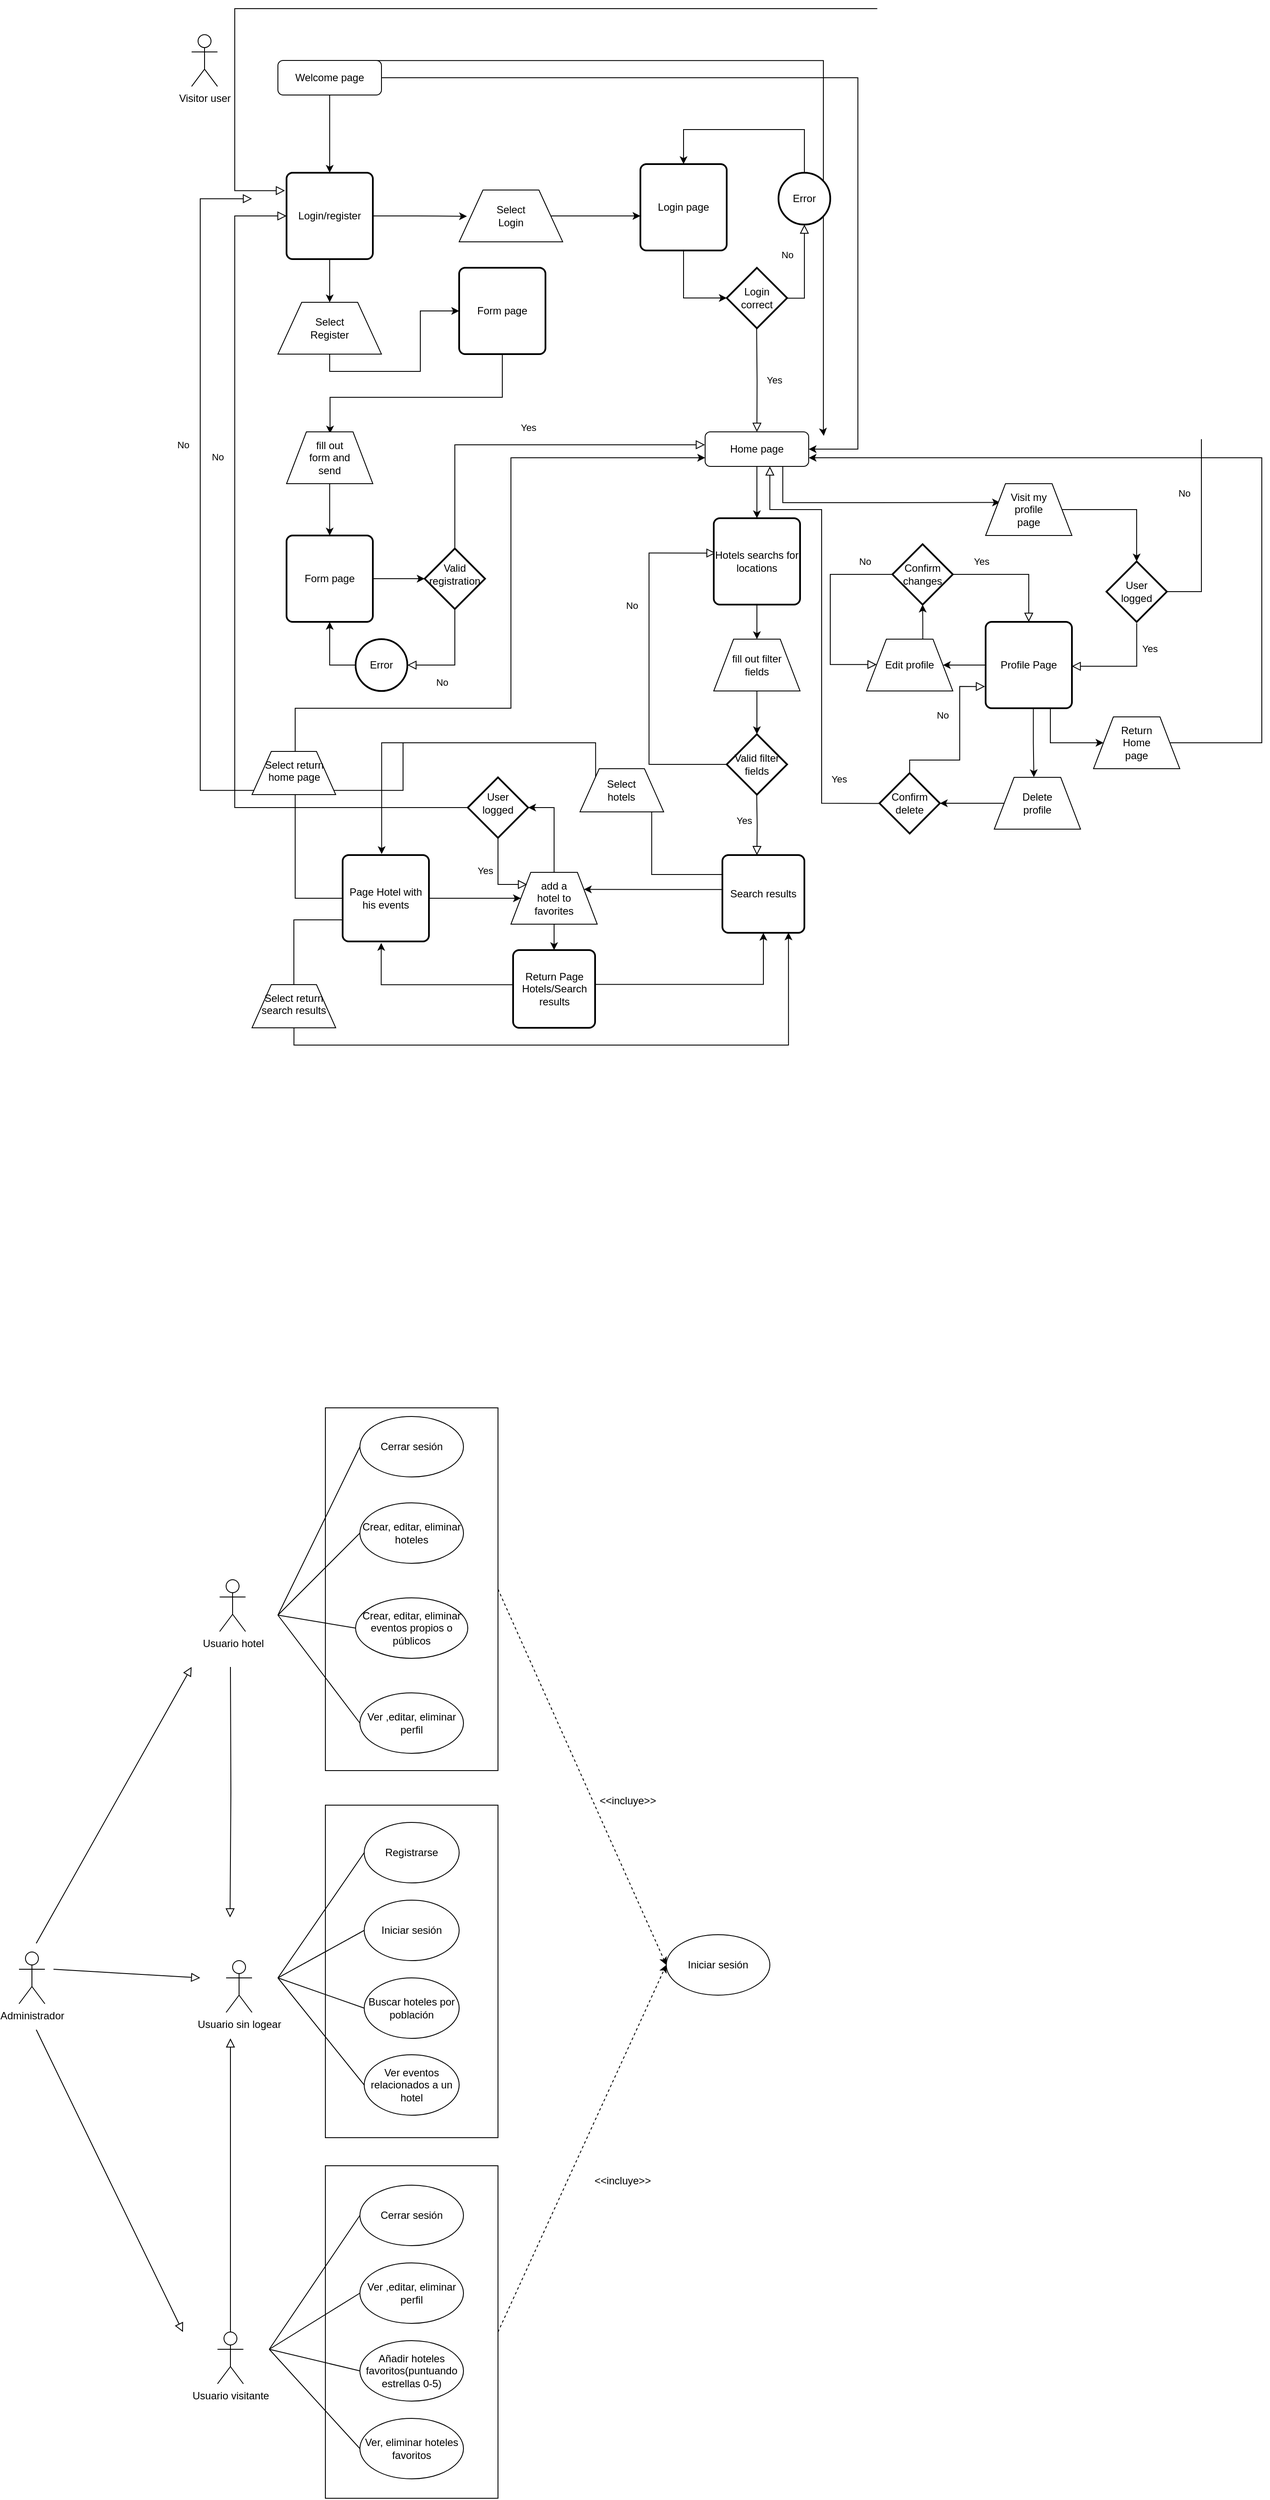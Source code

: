 <mxfile version="22.1.3" type="github">
  <diagram id="C5RBs43oDa-KdzZeNtuy" name="Page-1">
    <mxGraphModel dx="3730" dy="2549" grid="1" gridSize="10" guides="1" tooltips="1" connect="1" arrows="1" fold="1" page="1" pageScale="1" pageWidth="827" pageHeight="1169" math="0" shadow="0">
      <root>
        <mxCell id="WIyWlLk6GJQsqaUBKTNV-0" />
        <mxCell id="WIyWlLk6GJQsqaUBKTNV-1" parent="WIyWlLk6GJQsqaUBKTNV-0" />
        <mxCell id="MEERnyc9Em8RRPAG4er5-38" value="" style="rounded=0;whiteSpace=wrap;html=1;rotation=90;" vertex="1" parent="WIyWlLk6GJQsqaUBKTNV-1">
          <mxGeometry x="172.5" y="1940" width="385" height="200" as="geometry" />
        </mxCell>
        <mxCell id="MEERnyc9Em8RRPAG4er5-37" value="" style="rounded=0;whiteSpace=wrap;html=1;rotation=90;" vertex="1" parent="WIyWlLk6GJQsqaUBKTNV-1">
          <mxGeometry x="155" y="1080" width="420" height="200" as="geometry" />
        </mxCell>
        <mxCell id="MEERnyc9Em8RRPAG4er5-12" value="" style="rounded=0;whiteSpace=wrap;html=1;rotation=90;" vertex="1" parent="WIyWlLk6GJQsqaUBKTNV-1">
          <mxGeometry x="172.5" y="1522.5" width="385" height="200" as="geometry" />
        </mxCell>
        <mxCell id="rB8AbhrMiuU7Tu_F4UXK-70" style="edgeStyle=orthogonalEdgeStyle;rounded=0;orthogonalLoop=1;jettySize=auto;html=1;exitX=0;exitY=0.75;exitDx=0;exitDy=0;entryX=0.821;entryY=1.011;entryDx=0;entryDy=0;entryPerimeter=0;" parent="WIyWlLk6GJQsqaUBKTNV-1" edge="1">
          <mxGeometry relative="1" as="geometry">
            <Array as="points">
              <mxPoint x="180" y="1075" />
              <mxPoint x="180" y="1280" />
              <mxPoint x="753" y="1280" />
            </Array>
            <mxPoint x="752.995" y="1090.99" as="targetPoint" />
          </mxGeometry>
        </mxCell>
        <mxCell id="rB8AbhrMiuU7Tu_F4UXK-83" style="edgeStyle=orthogonalEdgeStyle;rounded=0;orthogonalLoop=1;jettySize=auto;html=1;entryX=1;entryY=0.5;entryDx=0;entryDy=0;exitX=1;exitY=0.5;exitDx=0;exitDy=0;" parent="WIyWlLk6GJQsqaUBKTNV-1" edge="1">
          <mxGeometry relative="1" as="geometry">
            <mxPoint x="290" y="-589.91" as="sourcePoint" />
            <mxPoint x="842.52" y="-155.35" as="targetPoint" />
            <Array as="points">
              <mxPoint x="842" y="-589.91" />
              <mxPoint x="842" y="-159.91" />
            </Array>
          </mxGeometry>
        </mxCell>
        <mxCell id="rB8AbhrMiuU7Tu_F4UXK-84" value="No" style="rounded=0;html=1;jettySize=auto;orthogonalLoop=1;fontSize=11;endArrow=block;endFill=0;endSize=8;strokeWidth=1;shadow=0;labelBackgroundColor=none;edgeStyle=orthogonalEdgeStyle;entryX=0;entryY=0.5;entryDx=0;entryDy=0;exitX=0;exitY=0.5;exitDx=0;exitDy=0;exitPerimeter=0;" parent="WIyWlLk6GJQsqaUBKTNV-1" edge="1">
          <mxGeometry x="0.333" y="20" relative="1" as="geometry">
            <mxPoint as="offset" />
            <mxPoint x="355" y="200.09" as="sourcePoint" />
            <mxPoint x="180" y="-429.91" as="targetPoint" />
            <Array as="points">
              <mxPoint x="120" y="255.09" />
              <mxPoint x="120" y="-429.91" />
            </Array>
          </mxGeometry>
        </mxCell>
        <mxCell id="rB8AbhrMiuU7Tu_F4UXK-85" value="Administrador" style="shape=umlActor;verticalLabelPosition=bottom;verticalAlign=top;html=1;outlineConnect=0;" parent="WIyWlLk6GJQsqaUBKTNV-1" vertex="1">
          <mxGeometry x="-90" y="1600" width="30" height="60" as="geometry" />
        </mxCell>
        <mxCell id="e00cepiXGK6U_ZF5rlHM-0" style="edgeStyle=orthogonalEdgeStyle;rounded=0;orthogonalLoop=1;jettySize=auto;html=1;exitX=0.5;exitY=1;exitDx=0;exitDy=0;" parent="WIyWlLk6GJQsqaUBKTNV-1" source="e00cepiXGK6U_ZF5rlHM-1" target="e00cepiXGK6U_ZF5rlHM-8" edge="1">
          <mxGeometry relative="1" as="geometry" />
        </mxCell>
        <mxCell id="e00cepiXGK6U_ZF5rlHM-1" value="Welcome page" style="rounded=1;whiteSpace=wrap;html=1;fontSize=12;glass=0;strokeWidth=1;shadow=0;" parent="WIyWlLk6GJQsqaUBKTNV-1" vertex="1">
          <mxGeometry x="210" y="-589.97" width="120" height="40" as="geometry" />
        </mxCell>
        <mxCell id="e00cepiXGK6U_ZF5rlHM-2" value="Yes" style="rounded=0;html=1;jettySize=auto;orthogonalLoop=1;fontSize=11;endArrow=block;endFill=0;endSize=8;strokeWidth=1;shadow=0;labelBackgroundColor=none;edgeStyle=orthogonalEdgeStyle;" parent="WIyWlLk6GJQsqaUBKTNV-1" edge="1">
          <mxGeometry x="-0.152" y="-15" relative="1" as="geometry">
            <mxPoint as="offset" />
            <mxPoint x="764.75" y="260.03" as="sourcePoint" />
            <mxPoint x="765" y="330.03" as="targetPoint" />
          </mxGeometry>
        </mxCell>
        <mxCell id="e00cepiXGK6U_ZF5rlHM-3" value="No" style="rounded=0;html=1;jettySize=auto;orthogonalLoop=1;fontSize=11;endArrow=block;endFill=0;endSize=8;strokeWidth=1;shadow=0;labelBackgroundColor=none;edgeStyle=orthogonalEdgeStyle;entryX=0.021;entryY=0.403;entryDx=0;entryDy=0;entryPerimeter=0;exitX=0;exitY=0.5;exitDx=0;exitDy=0;exitPerimeter=0;" parent="WIyWlLk6GJQsqaUBKTNV-1" source="e00cepiXGK6U_ZF5rlHM-41" target="e00cepiXGK6U_ZF5rlHM-38" edge="1">
          <mxGeometry x="0.333" y="20" relative="1" as="geometry">
            <mxPoint as="offset" />
            <mxPoint x="730" y="220.03" as="sourcePoint" />
            <mxPoint x="730" y="330.03" as="targetPoint" />
            <Array as="points">
              <mxPoint x="640" y="225.03" />
              <mxPoint x="640" y="-19.97" />
            </Array>
          </mxGeometry>
        </mxCell>
        <mxCell id="e00cepiXGK6U_ZF5rlHM-4" style="edgeStyle=orthogonalEdgeStyle;rounded=0;orthogonalLoop=1;jettySize=auto;html=1;exitX=0.5;exitY=1;exitDx=0;exitDy=0;entryX=0.5;entryY=0;entryDx=0;entryDy=0;" parent="WIyWlLk6GJQsqaUBKTNV-1" source="e00cepiXGK6U_ZF5rlHM-6" target="e00cepiXGK6U_ZF5rlHM-38" edge="1">
          <mxGeometry relative="1" as="geometry" />
        </mxCell>
        <mxCell id="e00cepiXGK6U_ZF5rlHM-5" style="edgeStyle=orthogonalEdgeStyle;rounded=0;orthogonalLoop=1;jettySize=auto;html=1;exitX=0.75;exitY=1;exitDx=0;exitDy=0;entryX=0.834;entryY=0.362;entryDx=0;entryDy=0;entryPerimeter=0;" parent="WIyWlLk6GJQsqaUBKTNV-1" source="e00cepiXGK6U_ZF5rlHM-6" target="e00cepiXGK6U_ZF5rlHM-73" edge="1">
          <mxGeometry relative="1" as="geometry">
            <Array as="points">
              <mxPoint x="795" y="-77.97" />
              <mxPoint x="891" y="-77.97" />
            </Array>
          </mxGeometry>
        </mxCell>
        <mxCell id="e00cepiXGK6U_ZF5rlHM-6" value="Home page" style="rounded=1;whiteSpace=wrap;html=1;fontSize=12;glass=0;strokeWidth=1;shadow=0;" parent="WIyWlLk6GJQsqaUBKTNV-1" vertex="1">
          <mxGeometry x="705" y="-159.97" width="120" height="40" as="geometry" />
        </mxCell>
        <mxCell id="e00cepiXGK6U_ZF5rlHM-7" style="edgeStyle=orthogonalEdgeStyle;rounded=0;orthogonalLoop=1;jettySize=auto;html=1;exitX=0.5;exitY=1;exitDx=0;exitDy=0;entryX=0.5;entryY=1;entryDx=0;entryDy=0;" parent="WIyWlLk6GJQsqaUBKTNV-1" source="e00cepiXGK6U_ZF5rlHM-8" target="e00cepiXGK6U_ZF5rlHM-21" edge="1">
          <mxGeometry relative="1" as="geometry" />
        </mxCell>
        <mxCell id="e00cepiXGK6U_ZF5rlHM-8" value="Login/register" style="rounded=1;whiteSpace=wrap;html=1;absoluteArcSize=1;arcSize=14;strokeWidth=2;" parent="WIyWlLk6GJQsqaUBKTNV-1" vertex="1">
          <mxGeometry x="220" y="-459.97" width="100" height="100" as="geometry" />
        </mxCell>
        <mxCell id="e00cepiXGK6U_ZF5rlHM-9" value="" style="verticalLabelPosition=middle;verticalAlign=middle;html=1;shape=trapezoid;perimeter=trapezoidPerimeter;whiteSpace=wrap;size=0.23;arcSize=10;flipV=1;labelPosition=center;align=center;rotation=-180;" parent="WIyWlLk6GJQsqaUBKTNV-1" vertex="1">
          <mxGeometry x="420" y="-439.97" width="120" height="60" as="geometry" />
        </mxCell>
        <mxCell id="e00cepiXGK6U_ZF5rlHM-10" value="Select Login" style="text;html=1;strokeColor=none;fillColor=none;align=center;verticalAlign=middle;whiteSpace=wrap;rounded=0;" parent="WIyWlLk6GJQsqaUBKTNV-1" vertex="1">
          <mxGeometry x="230" y="-304.97" width="60" height="30" as="geometry" />
        </mxCell>
        <mxCell id="e00cepiXGK6U_ZF5rlHM-11" style="edgeStyle=orthogonalEdgeStyle;rounded=0;orthogonalLoop=1;jettySize=auto;html=1;exitX=1;exitY=0.5;exitDx=0;exitDy=0;entryX=0.925;entryY=0.506;entryDx=0;entryDy=0;entryPerimeter=0;" parent="WIyWlLk6GJQsqaUBKTNV-1" source="e00cepiXGK6U_ZF5rlHM-8" target="e00cepiXGK6U_ZF5rlHM-9" edge="1">
          <mxGeometry relative="1" as="geometry" />
        </mxCell>
        <mxCell id="e00cepiXGK6U_ZF5rlHM-12" style="edgeStyle=orthogonalEdgeStyle;rounded=0;orthogonalLoop=1;jettySize=auto;html=1;exitX=0.5;exitY=1;exitDx=0;exitDy=0;entryX=0;entryY=0.5;entryDx=0;entryDy=0;entryPerimeter=0;" parent="WIyWlLk6GJQsqaUBKTNV-1" source="e00cepiXGK6U_ZF5rlHM-13" target="e00cepiXGK6U_ZF5rlHM-15" edge="1">
          <mxGeometry relative="1" as="geometry">
            <mxPoint x="680.333" y="-309.97" as="targetPoint" />
          </mxGeometry>
        </mxCell>
        <mxCell id="e00cepiXGK6U_ZF5rlHM-13" value="Login page" style="rounded=1;whiteSpace=wrap;html=1;absoluteArcSize=1;arcSize=14;strokeWidth=2;" parent="WIyWlLk6GJQsqaUBKTNV-1" vertex="1">
          <mxGeometry x="630" y="-469.97" width="100" height="100" as="geometry" />
        </mxCell>
        <mxCell id="e00cepiXGK6U_ZF5rlHM-14" style="edgeStyle=orthogonalEdgeStyle;rounded=0;orthogonalLoop=1;jettySize=auto;html=1;exitX=0;exitY=0.5;exitDx=0;exitDy=0;entryX=0;entryY=0.6;entryDx=0;entryDy=0;entryPerimeter=0;" parent="WIyWlLk6GJQsqaUBKTNV-1" source="e00cepiXGK6U_ZF5rlHM-9" target="e00cepiXGK6U_ZF5rlHM-13" edge="1">
          <mxGeometry relative="1" as="geometry">
            <mxPoint x="580" y="-409.97" as="targetPoint" />
          </mxGeometry>
        </mxCell>
        <mxCell id="e00cepiXGK6U_ZF5rlHM-15" value="Login correct" style="strokeWidth=2;html=1;shape=mxgraph.flowchart.decision;whiteSpace=wrap;" parent="WIyWlLk6GJQsqaUBKTNV-1" vertex="1">
          <mxGeometry x="730" y="-349.97" width="70" height="70" as="geometry" />
        </mxCell>
        <mxCell id="e00cepiXGK6U_ZF5rlHM-16" style="edgeStyle=orthogonalEdgeStyle;rounded=0;orthogonalLoop=1;jettySize=auto;html=1;exitX=0.5;exitY=0;exitDx=0;exitDy=0;exitPerimeter=0;entryX=0.5;entryY=0;entryDx=0;entryDy=0;" parent="WIyWlLk6GJQsqaUBKTNV-1" source="e00cepiXGK6U_ZF5rlHM-17" target="e00cepiXGK6U_ZF5rlHM-13" edge="1">
          <mxGeometry relative="1" as="geometry">
            <Array as="points">
              <mxPoint x="820" y="-509.97" />
              <mxPoint x="680" y="-509.97" />
            </Array>
          </mxGeometry>
        </mxCell>
        <mxCell id="e00cepiXGK6U_ZF5rlHM-17" value="Error" style="strokeWidth=2;html=1;shape=mxgraph.flowchart.start_2;whiteSpace=wrap;" parent="WIyWlLk6GJQsqaUBKTNV-1" vertex="1">
          <mxGeometry x="790" y="-459.97" width="60" height="60" as="geometry" />
        </mxCell>
        <mxCell id="e00cepiXGK6U_ZF5rlHM-18" value="Yes" style="rounded=0;html=1;jettySize=auto;orthogonalLoop=1;fontSize=11;endArrow=block;endFill=0;endSize=8;strokeWidth=1;shadow=0;labelBackgroundColor=none;edgeStyle=orthogonalEdgeStyle;" parent="WIyWlLk6GJQsqaUBKTNV-1" target="e00cepiXGK6U_ZF5rlHM-6" edge="1">
          <mxGeometry y="20" relative="1" as="geometry">
            <mxPoint as="offset" />
            <mxPoint x="764.67" y="-279.97" as="sourcePoint" />
            <mxPoint x="764.67" y="-139.97" as="targetPoint" />
          </mxGeometry>
        </mxCell>
        <mxCell id="e00cepiXGK6U_ZF5rlHM-19" value="No" style="rounded=0;html=1;jettySize=auto;orthogonalLoop=1;fontSize=11;endArrow=block;endFill=0;endSize=8;strokeWidth=1;shadow=0;labelBackgroundColor=none;edgeStyle=orthogonalEdgeStyle;entryX=0.5;entryY=1;entryDx=0;entryDy=0;entryPerimeter=0;exitX=0.986;exitY=0.504;exitDx=0;exitDy=0;exitPerimeter=0;" parent="WIyWlLk6GJQsqaUBKTNV-1" source="e00cepiXGK6U_ZF5rlHM-15" target="e00cepiXGK6U_ZF5rlHM-17" edge="1">
          <mxGeometry x="0.333" y="20" relative="1" as="geometry">
            <mxPoint as="offset" />
            <mxPoint x="800" y="-309.97" as="sourcePoint" />
            <mxPoint x="800" y="-199.97" as="targetPoint" />
            <Array as="points">
              <mxPoint x="820" y="-314.97" />
            </Array>
          </mxGeometry>
        </mxCell>
        <mxCell id="e00cepiXGK6U_ZF5rlHM-20" style="edgeStyle=orthogonalEdgeStyle;rounded=0;orthogonalLoop=1;jettySize=auto;html=1;exitX=0.5;exitY=0;exitDx=0;exitDy=0;" parent="WIyWlLk6GJQsqaUBKTNV-1" source="e00cepiXGK6U_ZF5rlHM-21" target="e00cepiXGK6U_ZF5rlHM-25" edge="1">
          <mxGeometry relative="1" as="geometry" />
        </mxCell>
        <mxCell id="e00cepiXGK6U_ZF5rlHM-21" value="" style="verticalLabelPosition=middle;verticalAlign=middle;html=1;shape=trapezoid;perimeter=trapezoidPerimeter;whiteSpace=wrap;size=0.23;arcSize=10;flipV=1;labelPosition=center;align=center;rotation=-180;" parent="WIyWlLk6GJQsqaUBKTNV-1" vertex="1">
          <mxGeometry x="210" y="-309.97" width="120" height="60" as="geometry" />
        </mxCell>
        <mxCell id="e00cepiXGK6U_ZF5rlHM-22" value="Select Login" style="text;html=1;strokeColor=none;fillColor=none;align=center;verticalAlign=middle;whiteSpace=wrap;rounded=0;" parent="WIyWlLk6GJQsqaUBKTNV-1" vertex="1">
          <mxGeometry x="450" y="-424.97" width="60" height="30" as="geometry" />
        </mxCell>
        <mxCell id="e00cepiXGK6U_ZF5rlHM-23" value="Select Register" style="text;html=1;strokeColor=none;fillColor=none;align=center;verticalAlign=middle;whiteSpace=wrap;rounded=0;" parent="WIyWlLk6GJQsqaUBKTNV-1" vertex="1">
          <mxGeometry x="240" y="-294.97" width="60" height="30" as="geometry" />
        </mxCell>
        <mxCell id="e00cepiXGK6U_ZF5rlHM-24" style="edgeStyle=orthogonalEdgeStyle;rounded=0;orthogonalLoop=1;jettySize=auto;html=1;exitX=0.5;exitY=1;exitDx=0;exitDy=0;entryX=0.496;entryY=0.031;entryDx=0;entryDy=0;entryPerimeter=0;" parent="WIyWlLk6GJQsqaUBKTNV-1" source="e00cepiXGK6U_ZF5rlHM-25" target="e00cepiXGK6U_ZF5rlHM-27" edge="1">
          <mxGeometry relative="1" as="geometry">
            <Array as="points">
              <mxPoint x="470" y="-199.97" />
              <mxPoint x="270" y="-199.97" />
            </Array>
          </mxGeometry>
        </mxCell>
        <mxCell id="e00cepiXGK6U_ZF5rlHM-25" value="Form page" style="rounded=1;whiteSpace=wrap;html=1;absoluteArcSize=1;arcSize=14;strokeWidth=2;" parent="WIyWlLk6GJQsqaUBKTNV-1" vertex="1">
          <mxGeometry x="420" y="-349.97" width="100" height="100" as="geometry" />
        </mxCell>
        <mxCell id="e00cepiXGK6U_ZF5rlHM-26" style="edgeStyle=orthogonalEdgeStyle;rounded=0;orthogonalLoop=1;jettySize=auto;html=1;exitX=0.5;exitY=0;exitDx=0;exitDy=0;" parent="WIyWlLk6GJQsqaUBKTNV-1" source="e00cepiXGK6U_ZF5rlHM-27" target="e00cepiXGK6U_ZF5rlHM-29" edge="1">
          <mxGeometry relative="1" as="geometry" />
        </mxCell>
        <mxCell id="e00cepiXGK6U_ZF5rlHM-27" value="" style="verticalLabelPosition=middle;verticalAlign=middle;html=1;shape=trapezoid;perimeter=trapezoidPerimeter;whiteSpace=wrap;size=0.23;arcSize=10;flipV=1;labelPosition=center;align=center;rotation=-180;" parent="WIyWlLk6GJQsqaUBKTNV-1" vertex="1">
          <mxGeometry x="220" y="-159.97" width="100" height="60" as="geometry" />
        </mxCell>
        <mxCell id="e00cepiXGK6U_ZF5rlHM-28" value="fill out form and send" style="text;html=1;strokeColor=none;fillColor=none;align=center;verticalAlign=middle;whiteSpace=wrap;rounded=0;" parent="WIyWlLk6GJQsqaUBKTNV-1" vertex="1">
          <mxGeometry x="240" y="-144.97" width="60" height="30" as="geometry" />
        </mxCell>
        <mxCell id="e00cepiXGK6U_ZF5rlHM-29" value="Form page" style="rounded=1;whiteSpace=wrap;html=1;absoluteArcSize=1;arcSize=14;strokeWidth=2;" parent="WIyWlLk6GJQsqaUBKTNV-1" vertex="1">
          <mxGeometry x="220" y="-39.97" width="100" height="100" as="geometry" />
        </mxCell>
        <mxCell id="e00cepiXGK6U_ZF5rlHM-30" value="" style="strokeWidth=2;html=1;shape=mxgraph.flowchart.decision;whiteSpace=wrap;" parent="WIyWlLk6GJQsqaUBKTNV-1" vertex="1">
          <mxGeometry x="380" y="-24.97" width="70" height="70" as="geometry" />
        </mxCell>
        <mxCell id="e00cepiXGK6U_ZF5rlHM-31" value="Valid registration" style="text;html=1;strokeColor=none;fillColor=none;align=center;verticalAlign=middle;whiteSpace=wrap;rounded=0;" parent="WIyWlLk6GJQsqaUBKTNV-1" vertex="1">
          <mxGeometry x="385" y="-9.97" width="60" height="30" as="geometry" />
        </mxCell>
        <mxCell id="e00cepiXGK6U_ZF5rlHM-32" value="Yes" style="rounded=0;html=1;jettySize=auto;orthogonalLoop=1;fontSize=11;endArrow=block;endFill=0;endSize=8;strokeWidth=1;shadow=0;labelBackgroundColor=none;edgeStyle=orthogonalEdgeStyle;exitX=0.5;exitY=0;exitDx=0;exitDy=0;exitPerimeter=0;entryX=-0.002;entryY=0.374;entryDx=0;entryDy=0;entryPerimeter=0;" parent="WIyWlLk6GJQsqaUBKTNV-1" source="e00cepiXGK6U_ZF5rlHM-30" target="e00cepiXGK6U_ZF5rlHM-6" edge="1">
          <mxGeometry y="20" relative="1" as="geometry">
            <mxPoint as="offset" />
            <mxPoint x="420.03" y="-34.98" as="sourcePoint" />
            <mxPoint x="420.0" y="55.044" as="targetPoint" />
          </mxGeometry>
        </mxCell>
        <mxCell id="e00cepiXGK6U_ZF5rlHM-33" style="edgeStyle=orthogonalEdgeStyle;rounded=0;orthogonalLoop=1;jettySize=auto;html=1;exitX=1;exitY=0.5;exitDx=0;exitDy=0;entryX=0;entryY=0.5;entryDx=0;entryDy=0;entryPerimeter=0;" parent="WIyWlLk6GJQsqaUBKTNV-1" source="e00cepiXGK6U_ZF5rlHM-29" target="e00cepiXGK6U_ZF5rlHM-30" edge="1">
          <mxGeometry relative="1" as="geometry" />
        </mxCell>
        <mxCell id="e00cepiXGK6U_ZF5rlHM-34" style="edgeStyle=orthogonalEdgeStyle;rounded=0;orthogonalLoop=1;jettySize=auto;html=1;exitX=0;exitY=0.5;exitDx=0;exitDy=0;exitPerimeter=0;entryX=0.5;entryY=1;entryDx=0;entryDy=0;" parent="WIyWlLk6GJQsqaUBKTNV-1" source="e00cepiXGK6U_ZF5rlHM-35" target="e00cepiXGK6U_ZF5rlHM-29" edge="1">
          <mxGeometry relative="1" as="geometry" />
        </mxCell>
        <mxCell id="e00cepiXGK6U_ZF5rlHM-35" value="Error" style="strokeWidth=2;html=1;shape=mxgraph.flowchart.start_2;whiteSpace=wrap;" parent="WIyWlLk6GJQsqaUBKTNV-1" vertex="1">
          <mxGeometry x="300" y="80.03" width="60" height="60" as="geometry" />
        </mxCell>
        <mxCell id="e00cepiXGK6U_ZF5rlHM-36" value="No" style="rounded=0;html=1;jettySize=auto;orthogonalLoop=1;fontSize=11;endArrow=block;endFill=0;endSize=8;strokeWidth=1;shadow=0;labelBackgroundColor=none;edgeStyle=orthogonalEdgeStyle;entryX=1;entryY=0.5;entryDx=0;entryDy=0;entryPerimeter=0;exitX=0.5;exitY=1;exitDx=0;exitDy=0;exitPerimeter=0;" parent="WIyWlLk6GJQsqaUBKTNV-1" source="e00cepiXGK6U_ZF5rlHM-30" target="e00cepiXGK6U_ZF5rlHM-35" edge="1">
          <mxGeometry x="0.333" y="20" relative="1" as="geometry">
            <mxPoint as="offset" />
            <mxPoint x="414.77" y="185.03" as="sourcePoint" />
            <mxPoint x="414.77" y="295.03" as="targetPoint" />
            <Array as="points">
              <mxPoint x="415" y="110.03" />
              <mxPoint x="380" y="110.03" />
            </Array>
          </mxGeometry>
        </mxCell>
        <mxCell id="e00cepiXGK6U_ZF5rlHM-37" style="edgeStyle=orthogonalEdgeStyle;rounded=0;orthogonalLoop=1;jettySize=auto;html=1;exitX=0.5;exitY=1;exitDx=0;exitDy=0;entryX=0.5;entryY=1;entryDx=0;entryDy=0;" parent="WIyWlLk6GJQsqaUBKTNV-1" source="e00cepiXGK6U_ZF5rlHM-38" target="e00cepiXGK6U_ZF5rlHM-39" edge="1">
          <mxGeometry relative="1" as="geometry" />
        </mxCell>
        <mxCell id="e00cepiXGK6U_ZF5rlHM-38" value="Hotels searchs for locations" style="rounded=1;whiteSpace=wrap;html=1;absoluteArcSize=1;arcSize=14;strokeWidth=2;" parent="WIyWlLk6GJQsqaUBKTNV-1" vertex="1">
          <mxGeometry x="715" y="-59.97" width="100" height="100" as="geometry" />
        </mxCell>
        <mxCell id="e00cepiXGK6U_ZF5rlHM-39" value="" style="verticalLabelPosition=middle;verticalAlign=middle;html=1;shape=trapezoid;perimeter=trapezoidPerimeter;whiteSpace=wrap;size=0.23;arcSize=10;flipV=1;labelPosition=center;align=center;rotation=-180;" parent="WIyWlLk6GJQsqaUBKTNV-1" vertex="1">
          <mxGeometry x="715" y="80.03" width="100" height="60" as="geometry" />
        </mxCell>
        <mxCell id="e00cepiXGK6U_ZF5rlHM-40" value="fill out filter fields" style="text;html=1;strokeColor=none;fillColor=none;align=center;verticalAlign=middle;whiteSpace=wrap;rounded=0;" parent="WIyWlLk6GJQsqaUBKTNV-1" vertex="1">
          <mxGeometry x="735" y="95.03" width="60" height="30" as="geometry" />
        </mxCell>
        <mxCell id="e00cepiXGK6U_ZF5rlHM-41" value="Valid filter fields" style="strokeWidth=2;html=1;shape=mxgraph.flowchart.decision;whiteSpace=wrap;" parent="WIyWlLk6GJQsqaUBKTNV-1" vertex="1">
          <mxGeometry x="730" y="190.03" width="70" height="70" as="geometry" />
        </mxCell>
        <mxCell id="e00cepiXGK6U_ZF5rlHM-42" style="edgeStyle=orthogonalEdgeStyle;rounded=0;orthogonalLoop=1;jettySize=auto;html=1;exitX=0.5;exitY=0;exitDx=0;exitDy=0;entryX=0.5;entryY=0;entryDx=0;entryDy=0;entryPerimeter=0;" parent="WIyWlLk6GJQsqaUBKTNV-1" source="e00cepiXGK6U_ZF5rlHM-39" target="e00cepiXGK6U_ZF5rlHM-41" edge="1">
          <mxGeometry relative="1" as="geometry" />
        </mxCell>
        <mxCell id="e00cepiXGK6U_ZF5rlHM-43" style="edgeStyle=orthogonalEdgeStyle;rounded=0;orthogonalLoop=1;jettySize=auto;html=1;exitX=0;exitY=0.25;exitDx=0;exitDy=0;entryX=0.143;entryY=0.405;entryDx=0;entryDy=0;entryPerimeter=0;" parent="WIyWlLk6GJQsqaUBKTNV-1" source="e00cepiXGK6U_ZF5rlHM-44" target="e00cepiXGK6U_ZF5rlHM-54" edge="1">
          <mxGeometry relative="1" as="geometry" />
        </mxCell>
        <mxCell id="e00cepiXGK6U_ZF5rlHM-44" value="Search results" style="rounded=1;whiteSpace=wrap;html=1;absoluteArcSize=1;arcSize=14;strokeWidth=2;" parent="WIyWlLk6GJQsqaUBKTNV-1" vertex="1">
          <mxGeometry x="725" y="330.03" width="95" height="90" as="geometry" />
        </mxCell>
        <mxCell id="e00cepiXGK6U_ZF5rlHM-45" style="edgeStyle=orthogonalEdgeStyle;rounded=0;orthogonalLoop=1;jettySize=auto;html=1;entryX=0.5;entryY=1;entryDx=0;entryDy=0;exitX=1.001;exitY=0.441;exitDx=0;exitDy=0;exitPerimeter=0;" parent="WIyWlLk6GJQsqaUBKTNV-1" source="e00cepiXGK6U_ZF5rlHM-58" target="e00cepiXGK6U_ZF5rlHM-44" edge="1">
          <mxGeometry relative="1" as="geometry">
            <mxPoint x="630" y="480.03" as="sourcePoint" />
            <Array as="points">
              <mxPoint x="773" y="480.03" />
            </Array>
          </mxGeometry>
        </mxCell>
        <mxCell id="e00cepiXGK6U_ZF5rlHM-46" style="edgeStyle=orthogonalEdgeStyle;rounded=0;orthogonalLoop=1;jettySize=auto;html=1;exitX=0.5;exitY=0;exitDx=0;exitDy=0;entryX=0.5;entryY=0;entryDx=0;entryDy=0;" parent="WIyWlLk6GJQsqaUBKTNV-1" source="e00cepiXGK6U_ZF5rlHM-47" target="e00cepiXGK6U_ZF5rlHM-58" edge="1">
          <mxGeometry relative="1" as="geometry" />
        </mxCell>
        <mxCell id="e00cepiXGK6U_ZF5rlHM-47" value="" style="verticalLabelPosition=middle;verticalAlign=middle;html=1;shape=trapezoid;perimeter=trapezoidPerimeter;whiteSpace=wrap;size=0.23;arcSize=10;flipV=1;labelPosition=center;align=center;rotation=-180;" parent="WIyWlLk6GJQsqaUBKTNV-1" vertex="1">
          <mxGeometry x="480" y="350.03" width="100" height="60" as="geometry" />
        </mxCell>
        <mxCell id="e00cepiXGK6U_ZF5rlHM-48" value="add a hotel to favorites" style="text;html=1;strokeColor=none;fillColor=none;align=center;verticalAlign=middle;whiteSpace=wrap;rounded=0;" parent="WIyWlLk6GJQsqaUBKTNV-1" vertex="1">
          <mxGeometry x="500" y="365.03" width="60" height="30" as="geometry" />
        </mxCell>
        <mxCell id="e00cepiXGK6U_ZF5rlHM-49" style="edgeStyle=orthogonalEdgeStyle;rounded=0;orthogonalLoop=1;jettySize=auto;html=1;exitX=1;exitY=0.5;exitDx=0;exitDy=0;entryX=1;entryY=0.5;entryDx=0;entryDy=0;" parent="WIyWlLk6GJQsqaUBKTNV-1" source="e00cepiXGK6U_ZF5rlHM-52" target="e00cepiXGK6U_ZF5rlHM-47" edge="1">
          <mxGeometry relative="1" as="geometry" />
        </mxCell>
        <mxCell id="e00cepiXGK6U_ZF5rlHM-50" style="edgeStyle=orthogonalEdgeStyle;rounded=0;orthogonalLoop=1;jettySize=auto;html=1;exitX=0;exitY=0.5;exitDx=0;exitDy=0;entryX=0;entryY=0.75;entryDx=0;entryDy=0;" parent="WIyWlLk6GJQsqaUBKTNV-1" source="e00cepiXGK6U_ZF5rlHM-52" target="e00cepiXGK6U_ZF5rlHM-6" edge="1">
          <mxGeometry relative="1" as="geometry">
            <Array as="points">
              <mxPoint x="230" y="380.03" />
              <mxPoint x="230" y="160.03" />
              <mxPoint x="480" y="160.03" />
              <mxPoint x="480" y="-129.97" />
            </Array>
          </mxGeometry>
        </mxCell>
        <mxCell id="e00cepiXGK6U_ZF5rlHM-51" style="edgeStyle=orthogonalEdgeStyle;rounded=0;orthogonalLoop=1;jettySize=auto;html=1;exitX=0;exitY=0.75;exitDx=0;exitDy=0;entryX=0.5;entryY=1;entryDx=0;entryDy=0;endArrow=none;endFill=0;" parent="WIyWlLk6GJQsqaUBKTNV-1" source="e00cepiXGK6U_ZF5rlHM-52" target="e00cepiXGK6U_ZF5rlHM-61" edge="1">
          <mxGeometry relative="1" as="geometry" />
        </mxCell>
        <mxCell id="e00cepiXGK6U_ZF5rlHM-52" value="Page Hotel with his events" style="rounded=1;whiteSpace=wrap;html=1;absoluteArcSize=1;arcSize=14;strokeWidth=2;" parent="WIyWlLk6GJQsqaUBKTNV-1" vertex="1">
          <mxGeometry x="285" y="330.03" width="100" height="100" as="geometry" />
        </mxCell>
        <mxCell id="e00cepiXGK6U_ZF5rlHM-53" style="edgeStyle=orthogonalEdgeStyle;rounded=0;orthogonalLoop=1;jettySize=auto;html=1;entryX=0;entryY=0.75;entryDx=0;entryDy=0;exitX=-0.007;exitY=0.443;exitDx=0;exitDy=0;exitPerimeter=0;" parent="WIyWlLk6GJQsqaUBKTNV-1" source="e00cepiXGK6U_ZF5rlHM-44" target="e00cepiXGK6U_ZF5rlHM-47" edge="1">
          <mxGeometry relative="1" as="geometry">
            <mxPoint x="725" y="400.03" as="sourcePoint" />
            <Array as="points" />
          </mxGeometry>
        </mxCell>
        <mxCell id="e00cepiXGK6U_ZF5rlHM-54" value="" style="verticalLabelPosition=middle;verticalAlign=middle;html=1;shape=trapezoid;perimeter=trapezoidPerimeter;whiteSpace=wrap;size=0.23;arcSize=10;flipV=1;labelPosition=center;align=center;rotation=-180;" parent="WIyWlLk6GJQsqaUBKTNV-1" vertex="1">
          <mxGeometry x="560" y="230.03" width="97" height="50" as="geometry" />
        </mxCell>
        <mxCell id="e00cepiXGK6U_ZF5rlHM-55" value="Select hotels" style="text;html=1;strokeColor=none;fillColor=none;align=center;verticalAlign=middle;whiteSpace=wrap;rounded=0;" parent="WIyWlLk6GJQsqaUBKTNV-1" vertex="1">
          <mxGeometry x="577.5" y="240.03" width="60" height="30" as="geometry" />
        </mxCell>
        <mxCell id="e00cepiXGK6U_ZF5rlHM-56" style="edgeStyle=orthogonalEdgeStyle;rounded=0;orthogonalLoop=1;jettySize=auto;html=1;exitX=1;exitY=1;exitDx=0;exitDy=0;entryX=0.452;entryY=-0.012;entryDx=0;entryDy=0;entryPerimeter=0;" parent="WIyWlLk6GJQsqaUBKTNV-1" source="e00cepiXGK6U_ZF5rlHM-54" target="e00cepiXGK6U_ZF5rlHM-52" edge="1">
          <mxGeometry relative="1" as="geometry">
            <Array as="points">
              <mxPoint x="578" y="200.03" />
              <mxPoint x="330" y="200.03" />
            </Array>
          </mxGeometry>
        </mxCell>
        <mxCell id="e00cepiXGK6U_ZF5rlHM-57" style="edgeStyle=orthogonalEdgeStyle;rounded=0;orthogonalLoop=1;jettySize=auto;html=1;entryX=0.447;entryY=1.017;entryDx=0;entryDy=0;entryPerimeter=0;exitX=-0.007;exitY=0.445;exitDx=0;exitDy=0;exitPerimeter=0;" parent="WIyWlLk6GJQsqaUBKTNV-1" source="e00cepiXGK6U_ZF5rlHM-58" target="e00cepiXGK6U_ZF5rlHM-52" edge="1">
          <mxGeometry relative="1" as="geometry">
            <mxPoint x="520" y="480.03" as="sourcePoint" />
            <Array as="points">
              <mxPoint x="330" y="480.03" />
            </Array>
          </mxGeometry>
        </mxCell>
        <mxCell id="e00cepiXGK6U_ZF5rlHM-58" value="Return Page Hotels/Search results" style="rounded=1;whiteSpace=wrap;html=1;absoluteArcSize=1;arcSize=14;strokeWidth=2;" parent="WIyWlLk6GJQsqaUBKTNV-1" vertex="1">
          <mxGeometry x="482.5" y="440.03" width="95" height="90" as="geometry" />
        </mxCell>
        <mxCell id="e00cepiXGK6U_ZF5rlHM-59" value="" style="verticalLabelPosition=middle;verticalAlign=middle;html=1;shape=trapezoid;perimeter=trapezoidPerimeter;whiteSpace=wrap;size=0.23;arcSize=10;flipV=1;labelPosition=center;align=center;rotation=-180;" parent="WIyWlLk6GJQsqaUBKTNV-1" vertex="1">
          <mxGeometry x="180" y="210.03" width="97" height="50" as="geometry" />
        </mxCell>
        <mxCell id="e00cepiXGK6U_ZF5rlHM-60" value="&lt;div&gt;Select return home page&lt;/div&gt;&lt;div&gt;&lt;br&gt;&lt;/div&gt;" style="text;html=1;strokeColor=none;fillColor=none;align=center;verticalAlign=middle;whiteSpace=wrap;rounded=0;" parent="WIyWlLk6GJQsqaUBKTNV-1" vertex="1">
          <mxGeometry x="192.75" y="220.03" width="71.5" height="40" as="geometry" />
        </mxCell>
        <mxCell id="e00cepiXGK6U_ZF5rlHM-61" value="" style="verticalLabelPosition=middle;verticalAlign=middle;html=1;shape=trapezoid;perimeter=trapezoidPerimeter;whiteSpace=wrap;size=0.23;arcSize=10;flipV=1;labelPosition=center;align=center;rotation=-180;" parent="WIyWlLk6GJQsqaUBKTNV-1" vertex="1">
          <mxGeometry x="180" y="480.03" width="97" height="50" as="geometry" />
        </mxCell>
        <mxCell id="e00cepiXGK6U_ZF5rlHM-62" value="&lt;div&gt;Select return search results&lt;br&gt;&lt;/div&gt;&lt;div&gt;&lt;br&gt;&lt;/div&gt;" style="text;html=1;strokeColor=none;fillColor=none;align=center;verticalAlign=middle;whiteSpace=wrap;rounded=0;" parent="WIyWlLk6GJQsqaUBKTNV-1" vertex="1">
          <mxGeometry x="180" y="490.03" width="97.25" height="40" as="geometry" />
        </mxCell>
        <mxCell id="e00cepiXGK6U_ZF5rlHM-63" value="" style="strokeWidth=2;html=1;shape=mxgraph.flowchart.decision;whiteSpace=wrap;" parent="WIyWlLk6GJQsqaUBKTNV-1" vertex="1">
          <mxGeometry x="430" y="240.03" width="70" height="70" as="geometry" />
        </mxCell>
        <mxCell id="e00cepiXGK6U_ZF5rlHM-64" value="User logged" style="text;html=1;strokeColor=none;fillColor=none;align=center;verticalAlign=middle;whiteSpace=wrap;rounded=0;" parent="WIyWlLk6GJQsqaUBKTNV-1" vertex="1">
          <mxGeometry x="435" y="250.03" width="60" height="40" as="geometry" />
        </mxCell>
        <mxCell id="e00cepiXGK6U_ZF5rlHM-65" style="edgeStyle=orthogonalEdgeStyle;rounded=0;orthogonalLoop=1;jettySize=auto;html=1;exitX=0.5;exitY=1;exitDx=0;exitDy=0;entryX=1;entryY=0.5;entryDx=0;entryDy=0;entryPerimeter=0;" parent="WIyWlLk6GJQsqaUBKTNV-1" source="e00cepiXGK6U_ZF5rlHM-47" target="e00cepiXGK6U_ZF5rlHM-63" edge="1">
          <mxGeometry relative="1" as="geometry" />
        </mxCell>
        <mxCell id="e00cepiXGK6U_ZF5rlHM-66" value="Yes" style="rounded=0;html=1;jettySize=auto;orthogonalLoop=1;fontSize=11;endArrow=block;endFill=0;endSize=8;strokeWidth=1;shadow=0;labelBackgroundColor=none;edgeStyle=orthogonalEdgeStyle;entryX=1;entryY=1;entryDx=0;entryDy=0;exitX=0.5;exitY=1;exitDx=0;exitDy=0;exitPerimeter=0;" parent="WIyWlLk6GJQsqaUBKTNV-1" source="e00cepiXGK6U_ZF5rlHM-63" edge="1">
          <mxGeometry x="-0.152" y="-15" relative="1" as="geometry">
            <mxPoint as="offset" />
            <mxPoint x="449.25" y="298.81" as="sourcePoint" />
            <mxPoint x="498.699" y="365.03" as="targetPoint" />
            <Array as="points">
              <mxPoint x="465" y="364.03" />
              <mxPoint x="499" y="364.03" />
            </Array>
          </mxGeometry>
        </mxCell>
        <mxCell id="e00cepiXGK6U_ZF5rlHM-67" style="edgeStyle=orthogonalEdgeStyle;rounded=0;orthogonalLoop=1;jettySize=auto;html=1;entryX=1;entryY=0.5;entryDx=0;entryDy=0;exitX=1;exitY=0.5;exitDx=0;exitDy=0;" parent="WIyWlLk6GJQsqaUBKTNV-1" source="e00cepiXGK6U_ZF5rlHM-1" target="e00cepiXGK6U_ZF5rlHM-6" edge="1">
          <mxGeometry relative="1" as="geometry">
            <mxPoint x="385" y="-569.97" as="sourcePoint" />
            <mxPoint x="882.52" y="-135.41" as="targetPoint" />
            <Array as="points">
              <mxPoint x="882" y="-569.97" />
              <mxPoint x="882" y="-139.97" />
            </Array>
          </mxGeometry>
        </mxCell>
        <mxCell id="e00cepiXGK6U_ZF5rlHM-68" value="No" style="rounded=0;html=1;jettySize=auto;orthogonalLoop=1;fontSize=11;endArrow=block;endFill=0;endSize=8;strokeWidth=1;shadow=0;labelBackgroundColor=none;edgeStyle=orthogonalEdgeStyle;entryX=0;entryY=0.5;entryDx=0;entryDy=0;exitX=0;exitY=0.5;exitDx=0;exitDy=0;exitPerimeter=0;" parent="WIyWlLk6GJQsqaUBKTNV-1" source="e00cepiXGK6U_ZF5rlHM-63" target="e00cepiXGK6U_ZF5rlHM-8" edge="1">
          <mxGeometry x="0.333" y="20" relative="1" as="geometry">
            <mxPoint as="offset" />
            <mxPoint x="395" y="220.03" as="sourcePoint" />
            <mxPoint x="340" y="285.03" as="targetPoint" />
            <Array as="points">
              <mxPoint x="160" y="275.03" />
              <mxPoint x="160" y="-409.97" />
            </Array>
          </mxGeometry>
        </mxCell>
        <mxCell id="e00cepiXGK6U_ZF5rlHM-69" value="" style="strokeWidth=2;html=1;shape=mxgraph.flowchart.decision;whiteSpace=wrap;" parent="WIyWlLk6GJQsqaUBKTNV-1" vertex="1">
          <mxGeometry x="1170" y="-9.97" width="70" height="70" as="geometry" />
        </mxCell>
        <mxCell id="e00cepiXGK6U_ZF5rlHM-70" value="User logged" style="text;html=1;strokeColor=none;fillColor=none;align=center;verticalAlign=middle;whiteSpace=wrap;rounded=0;" parent="WIyWlLk6GJQsqaUBKTNV-1" vertex="1">
          <mxGeometry x="1175" y="5.03" width="60" height="40" as="geometry" />
        </mxCell>
        <mxCell id="e00cepiXGK6U_ZF5rlHM-71" style="edgeStyle=orthogonalEdgeStyle;rounded=0;orthogonalLoop=1;jettySize=auto;html=1;exitX=0.75;exitY=1;exitDx=0;exitDy=0;entryX=1;entryY=0.5;entryDx=0;entryDy=0;" parent="WIyWlLk6GJQsqaUBKTNV-1" source="e00cepiXGK6U_ZF5rlHM-72" target="e00cepiXGK6U_ZF5rlHM-95" edge="1">
          <mxGeometry relative="1" as="geometry">
            <Array as="points">
              <mxPoint x="1105" y="200.03" />
              <mxPoint x="1150" y="200.03" />
              <mxPoint x="1150" y="200.03" />
            </Array>
          </mxGeometry>
        </mxCell>
        <mxCell id="e00cepiXGK6U_ZF5rlHM-72" value="&lt;div&gt;Profile Page&lt;/div&gt;" style="rounded=1;whiteSpace=wrap;html=1;absoluteArcSize=1;arcSize=14;strokeWidth=2;" parent="WIyWlLk6GJQsqaUBKTNV-1" vertex="1">
          <mxGeometry x="1030" y="60.03" width="100" height="100" as="geometry" />
        </mxCell>
        <mxCell id="e00cepiXGK6U_ZF5rlHM-73" value="" style="verticalLabelPosition=middle;verticalAlign=middle;html=1;shape=trapezoid;perimeter=trapezoidPerimeter;whiteSpace=wrap;size=0.23;arcSize=10;flipV=1;labelPosition=center;align=center;rotation=-180;" parent="WIyWlLk6GJQsqaUBKTNV-1" vertex="1">
          <mxGeometry x="1030" y="-99.97" width="100" height="60" as="geometry" />
        </mxCell>
        <mxCell id="e00cepiXGK6U_ZF5rlHM-74" value="Visit my profile page" style="text;html=1;strokeColor=none;fillColor=none;align=center;verticalAlign=middle;whiteSpace=wrap;rounded=0;" parent="WIyWlLk6GJQsqaUBKTNV-1" vertex="1">
          <mxGeometry x="1050" y="-84.97" width="60" height="30" as="geometry" />
        </mxCell>
        <mxCell id="e00cepiXGK6U_ZF5rlHM-75" style="edgeStyle=orthogonalEdgeStyle;rounded=0;orthogonalLoop=1;jettySize=auto;html=1;entryX=0.5;entryY=0;entryDx=0;entryDy=0;entryPerimeter=0;exitX=0;exitY=0.5;exitDx=0;exitDy=0;" parent="WIyWlLk6GJQsqaUBKTNV-1" source="e00cepiXGK6U_ZF5rlHM-73" target="e00cepiXGK6U_ZF5rlHM-69" edge="1">
          <mxGeometry relative="1" as="geometry">
            <mxPoint x="1120" y="-69.97" as="sourcePoint" />
          </mxGeometry>
        </mxCell>
        <mxCell id="e00cepiXGK6U_ZF5rlHM-76" value="Yes" style="rounded=0;html=1;jettySize=auto;orthogonalLoop=1;fontSize=11;endArrow=block;endFill=0;endSize=8;strokeWidth=1;shadow=0;labelBackgroundColor=none;edgeStyle=orthogonalEdgeStyle;entryX=0.997;entryY=0.514;entryDx=0;entryDy=0;entryPerimeter=0;exitX=0.501;exitY=1.022;exitDx=0;exitDy=0;exitPerimeter=0;" parent="WIyWlLk6GJQsqaUBKTNV-1" source="e00cepiXGK6U_ZF5rlHM-69" target="e00cepiXGK6U_ZF5rlHM-72" edge="1">
          <mxGeometry x="-0.537" y="15" relative="1" as="geometry">
            <mxPoint as="offset" />
            <mxPoint x="1210" y="160.03" as="sourcePoint" />
            <mxPoint x="1239.999" y="140.03" as="targetPoint" />
            <Array as="points">
              <mxPoint x="1205" y="111.03" />
            </Array>
          </mxGeometry>
        </mxCell>
        <mxCell id="e00cepiXGK6U_ZF5rlHM-77" value="No" style="rounded=0;html=1;jettySize=auto;orthogonalLoop=1;fontSize=11;endArrow=block;endFill=0;endSize=8;strokeWidth=1;shadow=0;labelBackgroundColor=none;edgeStyle=orthogonalEdgeStyle;entryX=-0.018;entryY=0.207;entryDx=0;entryDy=0;entryPerimeter=0;exitX=1;exitY=0.5;exitDx=0;exitDy=0;exitPerimeter=0;" parent="WIyWlLk6GJQsqaUBKTNV-1" source="e00cepiXGK6U_ZF5rlHM-69" target="e00cepiXGK6U_ZF5rlHM-8" edge="1">
          <mxGeometry x="-0.853" y="20" relative="1" as="geometry">
            <mxPoint as="offset" />
            <mxPoint x="1176.47" y="-184.97" as="sourcePoint" />
            <mxPoint x="1243.5" y="-459.97" as="targetPoint" />
            <Array as="points">
              <mxPoint x="1280" y="25.03" />
              <mxPoint x="1280" y="-214.97" />
              <mxPoint x="1166" y="-214.97" />
              <mxPoint x="1166" y="-649.97" />
              <mxPoint x="160" y="-649.97" />
              <mxPoint x="160" y="-438.97" />
            </Array>
          </mxGeometry>
        </mxCell>
        <mxCell id="e00cepiXGK6U_ZF5rlHM-78" value="" style="strokeWidth=2;html=1;shape=mxgraph.flowchart.decision;whiteSpace=wrap;" parent="WIyWlLk6GJQsqaUBKTNV-1" vertex="1">
          <mxGeometry x="922" y="-29.97" width="70" height="70" as="geometry" />
        </mxCell>
        <mxCell id="e00cepiXGK6U_ZF5rlHM-79" value="Confirm changes" style="text;html=1;strokeColor=none;fillColor=none;align=center;verticalAlign=middle;whiteSpace=wrap;rounded=0;" parent="WIyWlLk6GJQsqaUBKTNV-1" vertex="1">
          <mxGeometry x="927" y="-14.97" width="60" height="40" as="geometry" />
        </mxCell>
        <mxCell id="e00cepiXGK6U_ZF5rlHM-80" value="" style="verticalLabelPosition=middle;verticalAlign=middle;html=1;shape=trapezoid;perimeter=trapezoidPerimeter;whiteSpace=wrap;size=0.23;arcSize=10;flipV=1;labelPosition=center;align=center;rotation=-180;" parent="WIyWlLk6GJQsqaUBKTNV-1" vertex="1">
          <mxGeometry x="892" y="80.03" width="100" height="60" as="geometry" />
        </mxCell>
        <mxCell id="e00cepiXGK6U_ZF5rlHM-81" value="Edit profile" style="text;html=1;strokeColor=none;fillColor=none;align=center;verticalAlign=middle;whiteSpace=wrap;rounded=0;" parent="WIyWlLk6GJQsqaUBKTNV-1" vertex="1">
          <mxGeometry x="912" y="95.03" width="60" height="30" as="geometry" />
        </mxCell>
        <mxCell id="e00cepiXGK6U_ZF5rlHM-82" style="edgeStyle=orthogonalEdgeStyle;rounded=0;orthogonalLoop=1;jettySize=auto;html=1;exitX=0;exitY=0.5;exitDx=0;exitDy=0;entryX=0;entryY=0.5;entryDx=0;entryDy=0;" parent="WIyWlLk6GJQsqaUBKTNV-1" source="e00cepiXGK6U_ZF5rlHM-72" target="e00cepiXGK6U_ZF5rlHM-80" edge="1">
          <mxGeometry relative="1" as="geometry" />
        </mxCell>
        <mxCell id="e00cepiXGK6U_ZF5rlHM-83" value="Yes" style="rounded=0;html=1;jettySize=auto;orthogonalLoop=1;fontSize=11;endArrow=block;endFill=0;endSize=8;strokeWidth=1;shadow=0;labelBackgroundColor=none;edgeStyle=orthogonalEdgeStyle;entryX=0.5;entryY=0;entryDx=0;entryDy=0;exitX=1;exitY=0.5;exitDx=0;exitDy=0;exitPerimeter=0;" parent="WIyWlLk6GJQsqaUBKTNV-1" source="e00cepiXGK6U_ZF5rlHM-78" target="e00cepiXGK6U_ZF5rlHM-72" edge="1">
          <mxGeometry x="-0.537" y="15" relative="1" as="geometry">
            <mxPoint as="offset" />
            <mxPoint x="1049.98" y="-3.99" as="sourcePoint" />
            <mxPoint x="974.98" y="45.01" as="targetPoint" />
            <Array as="points">
              <mxPoint x="1080" y="5.03" />
            </Array>
          </mxGeometry>
        </mxCell>
        <mxCell id="e00cepiXGK6U_ZF5rlHM-84" value="No" style="rounded=0;html=1;jettySize=auto;orthogonalLoop=1;fontSize=11;endArrow=block;endFill=0;endSize=8;strokeWidth=1;shadow=0;labelBackgroundColor=none;edgeStyle=orthogonalEdgeStyle;entryX=0.883;entryY=0.489;entryDx=0;entryDy=0;entryPerimeter=0;exitX=0.011;exitY=0.473;exitDx=0;exitDy=0;exitPerimeter=0;" parent="WIyWlLk6GJQsqaUBKTNV-1" source="e00cepiXGK6U_ZF5rlHM-78" target="e00cepiXGK6U_ZF5rlHM-80" edge="1">
          <mxGeometry x="-0.702" y="-15" relative="1" as="geometry">
            <mxPoint as="offset" />
            <mxPoint x="905" y="-45.0" as="sourcePoint" />
            <mxPoint x="850" y="20.0" as="targetPoint" />
            <Array as="points">
              <mxPoint x="923" y="5.03" />
              <mxPoint x="850" y="5.03" />
              <mxPoint x="850" y="109.03" />
            </Array>
          </mxGeometry>
        </mxCell>
        <mxCell id="e00cepiXGK6U_ZF5rlHM-85" style="edgeStyle=orthogonalEdgeStyle;rounded=0;orthogonalLoop=1;jettySize=auto;html=1;exitX=0.348;exitY=-0.002;exitDx=0;exitDy=0;entryX=0.5;entryY=1;entryDx=0;entryDy=0;entryPerimeter=0;exitPerimeter=0;" parent="WIyWlLk6GJQsqaUBKTNV-1" source="e00cepiXGK6U_ZF5rlHM-80" target="e00cepiXGK6U_ZF5rlHM-78" edge="1">
          <mxGeometry relative="1" as="geometry">
            <Array as="points">
              <mxPoint x="957" y="60.03" />
              <mxPoint x="957" y="60.03" />
            </Array>
          </mxGeometry>
        </mxCell>
        <mxCell id="e00cepiXGK6U_ZF5rlHM-86" value="" style="verticalLabelPosition=middle;verticalAlign=middle;html=1;shape=trapezoid;perimeter=trapezoidPerimeter;whiteSpace=wrap;size=0.23;arcSize=10;flipV=1;labelPosition=center;align=center;rotation=-180;" parent="WIyWlLk6GJQsqaUBKTNV-1" vertex="1">
          <mxGeometry x="1040" y="240.03" width="100" height="60" as="geometry" />
        </mxCell>
        <mxCell id="e00cepiXGK6U_ZF5rlHM-87" style="edgeStyle=orthogonalEdgeStyle;rounded=0;orthogonalLoop=1;jettySize=auto;html=1;exitX=0.553;exitY=1.002;exitDx=0;exitDy=0;entryX=0.541;entryY=-0.004;entryDx=0;entryDy=0;entryPerimeter=0;exitPerimeter=0;" parent="WIyWlLk6GJQsqaUBKTNV-1" source="e00cepiXGK6U_ZF5rlHM-72" target="e00cepiXGK6U_ZF5rlHM-86" edge="1">
          <mxGeometry relative="1" as="geometry" />
        </mxCell>
        <mxCell id="e00cepiXGK6U_ZF5rlHM-88" value="Delete profile" style="text;html=1;strokeColor=none;fillColor=none;align=center;verticalAlign=middle;whiteSpace=wrap;rounded=0;" parent="WIyWlLk6GJQsqaUBKTNV-1" vertex="1">
          <mxGeometry x="1060" y="255.03" width="60" height="30" as="geometry" />
        </mxCell>
        <mxCell id="e00cepiXGK6U_ZF5rlHM-89" value="" style="strokeWidth=2;html=1;shape=mxgraph.flowchart.decision;whiteSpace=wrap;" parent="WIyWlLk6GJQsqaUBKTNV-1" vertex="1">
          <mxGeometry x="907" y="235.03" width="70" height="70" as="geometry" />
        </mxCell>
        <mxCell id="e00cepiXGK6U_ZF5rlHM-90" value="Confirm delete" style="text;html=1;strokeColor=none;fillColor=none;align=center;verticalAlign=middle;whiteSpace=wrap;rounded=0;" parent="WIyWlLk6GJQsqaUBKTNV-1" vertex="1">
          <mxGeometry x="912" y="250.03" width="60" height="40" as="geometry" />
        </mxCell>
        <mxCell id="e00cepiXGK6U_ZF5rlHM-91" value="Yes" style="rounded=0;html=1;jettySize=auto;orthogonalLoop=1;fontSize=11;endArrow=block;endFill=0;endSize=8;strokeWidth=1;shadow=0;labelBackgroundColor=none;edgeStyle=orthogonalEdgeStyle;exitX=-0.011;exitY=0.504;exitDx=0;exitDy=0;exitPerimeter=0;" parent="WIyWlLk6GJQsqaUBKTNV-1" source="e00cepiXGK6U_ZF5rlHM-89" edge="1">
          <mxGeometry x="-0.633" y="-20" relative="1" as="geometry">
            <mxPoint as="offset" />
            <mxPoint x="936.61" y="340.03" as="sourcePoint" />
            <mxPoint x="780" y="-119.97" as="targetPoint" />
            <Array as="points">
              <mxPoint x="901" y="270.03" />
              <mxPoint x="840" y="270.03" />
              <mxPoint x="840" y="-69.97" />
              <mxPoint x="780" y="-69.97" />
            </Array>
          </mxGeometry>
        </mxCell>
        <mxCell id="e00cepiXGK6U_ZF5rlHM-92" value="No" style="rounded=0;html=1;jettySize=auto;orthogonalLoop=1;fontSize=11;endArrow=block;endFill=0;endSize=8;strokeWidth=1;shadow=0;labelBackgroundColor=none;edgeStyle=orthogonalEdgeStyle;exitX=0.5;exitY=0;exitDx=0;exitDy=0;exitPerimeter=0;entryX=-0.007;entryY=0.748;entryDx=0;entryDy=0;entryPerimeter=0;" parent="WIyWlLk6GJQsqaUBKTNV-1" source="e00cepiXGK6U_ZF5rlHM-89" target="e00cepiXGK6U_ZF5rlHM-72" edge="1">
          <mxGeometry x="0.333" y="20" relative="1" as="geometry">
            <mxPoint as="offset" />
            <mxPoint x="947" y="175" as="sourcePoint" />
            <mxPoint x="990" y="180.03" as="targetPoint" />
            <Array as="points">
              <mxPoint x="942" y="220.03" />
              <mxPoint x="1000" y="220.03" />
              <mxPoint x="1000" y="135.03" />
            </Array>
          </mxGeometry>
        </mxCell>
        <mxCell id="e00cepiXGK6U_ZF5rlHM-93" style="edgeStyle=orthogonalEdgeStyle;rounded=0;orthogonalLoop=1;jettySize=auto;html=1;exitX=1;exitY=0.5;exitDx=0;exitDy=0;entryX=1;entryY=0.5;entryDx=0;entryDy=0;entryPerimeter=0;" parent="WIyWlLk6GJQsqaUBKTNV-1" source="e00cepiXGK6U_ZF5rlHM-86" target="e00cepiXGK6U_ZF5rlHM-89" edge="1">
          <mxGeometry relative="1" as="geometry">
            <mxPoint x="980" y="270.03" as="targetPoint" />
          </mxGeometry>
        </mxCell>
        <mxCell id="e00cepiXGK6U_ZF5rlHM-94" style="edgeStyle=orthogonalEdgeStyle;rounded=0;orthogonalLoop=1;jettySize=auto;html=1;exitX=0;exitY=0.5;exitDx=0;exitDy=0;entryX=1;entryY=0.75;entryDx=0;entryDy=0;" parent="WIyWlLk6GJQsqaUBKTNV-1" source="e00cepiXGK6U_ZF5rlHM-95" target="e00cepiXGK6U_ZF5rlHM-6" edge="1">
          <mxGeometry relative="1" as="geometry">
            <Array as="points">
              <mxPoint x="1350" y="200.03" />
              <mxPoint x="1350" y="-129.97" />
            </Array>
          </mxGeometry>
        </mxCell>
        <mxCell id="e00cepiXGK6U_ZF5rlHM-95" value="" style="verticalLabelPosition=middle;verticalAlign=middle;html=1;shape=trapezoid;perimeter=trapezoidPerimeter;whiteSpace=wrap;size=0.23;arcSize=10;flipV=1;labelPosition=center;align=center;rotation=-180;" parent="WIyWlLk6GJQsqaUBKTNV-1" vertex="1">
          <mxGeometry x="1155" y="170.03" width="100" height="60" as="geometry" />
        </mxCell>
        <mxCell id="e00cepiXGK6U_ZF5rlHM-96" value="&lt;div&gt;Return Home page&lt;/div&gt;" style="text;html=1;strokeColor=none;fillColor=none;align=center;verticalAlign=middle;whiteSpace=wrap;rounded=0;" parent="WIyWlLk6GJQsqaUBKTNV-1" vertex="1">
          <mxGeometry x="1175" y="185.03" width="60" height="30" as="geometry" />
        </mxCell>
        <mxCell id="e00cepiXGK6U_ZF5rlHM-97" style="edgeStyle=orthogonalEdgeStyle;rounded=0;orthogonalLoop=1;jettySize=auto;html=1;exitX=0.5;exitY=1;exitDx=0;exitDy=0;entryX=0.806;entryY=0.995;entryDx=0;entryDy=0;entryPerimeter=0;" parent="WIyWlLk6GJQsqaUBKTNV-1" source="e00cepiXGK6U_ZF5rlHM-62" target="e00cepiXGK6U_ZF5rlHM-44" edge="1">
          <mxGeometry relative="1" as="geometry" />
        </mxCell>
        <mxCell id="MEERnyc9Em8RRPAG4er5-0" value="Visitor user" style="shape=umlActor;verticalLabelPosition=bottom;verticalAlign=top;html=1;outlineConnect=0;" vertex="1" parent="WIyWlLk6GJQsqaUBKTNV-1">
          <mxGeometry x="110" y="-619.91" width="30" height="60" as="geometry" />
        </mxCell>
        <mxCell id="MEERnyc9Em8RRPAG4er5-1" value="Registrarse" style="ellipse;whiteSpace=wrap;html=1;" vertex="1" parent="WIyWlLk6GJQsqaUBKTNV-1">
          <mxGeometry x="310" y="1450" width="110" height="70" as="geometry" />
        </mxCell>
        <mxCell id="MEERnyc9Em8RRPAG4er5-4" value="Iniciar sesión" style="ellipse;whiteSpace=wrap;html=1;" vertex="1" parent="WIyWlLk6GJQsqaUBKTNV-1">
          <mxGeometry x="310" y="1540" width="110" height="70" as="geometry" />
        </mxCell>
        <mxCell id="MEERnyc9Em8RRPAG4er5-5" value="Buscar hoteles por población" style="ellipse;whiteSpace=wrap;html=1;" vertex="1" parent="WIyWlLk6GJQsqaUBKTNV-1">
          <mxGeometry x="310" y="1630" width="110" height="70" as="geometry" />
        </mxCell>
        <mxCell id="MEERnyc9Em8RRPAG4er5-6" value="Ver eventos relacionados a un hotel" style="ellipse;whiteSpace=wrap;html=1;" vertex="1" parent="WIyWlLk6GJQsqaUBKTNV-1">
          <mxGeometry x="310" y="1719" width="110" height="70" as="geometry" />
        </mxCell>
        <mxCell id="MEERnyc9Em8RRPAG4er5-8" value="" style="endArrow=none;html=1;rounded=0;exitX=0;exitY=0.5;exitDx=0;exitDy=0;" edge="1" parent="WIyWlLk6GJQsqaUBKTNV-1" source="MEERnyc9Em8RRPAG4er5-4">
          <mxGeometry width="50" height="50" relative="1" as="geometry">
            <mxPoint x="460" y="1650" as="sourcePoint" />
            <mxPoint x="210" y="1630" as="targetPoint" />
          </mxGeometry>
        </mxCell>
        <mxCell id="MEERnyc9Em8RRPAG4er5-10" value="" style="endArrow=none;html=1;rounded=0;exitX=0;exitY=0.5;exitDx=0;exitDy=0;" edge="1" parent="WIyWlLk6GJQsqaUBKTNV-1" source="MEERnyc9Em8RRPAG4er5-5">
          <mxGeometry width="50" height="50" relative="1" as="geometry">
            <mxPoint x="480" y="1670" as="sourcePoint" />
            <mxPoint x="210" y="1630" as="targetPoint" />
          </mxGeometry>
        </mxCell>
        <mxCell id="MEERnyc9Em8RRPAG4er5-11" value="" style="endArrow=none;html=1;rounded=0;entryX=0;entryY=0.5;entryDx=0;entryDy=0;" edge="1" parent="WIyWlLk6GJQsqaUBKTNV-1" target="MEERnyc9Em8RRPAG4er5-6">
          <mxGeometry width="50" height="50" relative="1" as="geometry">
            <mxPoint x="210" y="1630" as="sourcePoint" />
            <mxPoint x="540" y="1630" as="targetPoint" />
          </mxGeometry>
        </mxCell>
        <mxCell id="MEERnyc9Em8RRPAG4er5-9" value="" style="endArrow=none;html=1;rounded=0;entryX=0;entryY=0.5;entryDx=0;entryDy=0;" edge="1" parent="WIyWlLk6GJQsqaUBKTNV-1" target="MEERnyc9Em8RRPAG4er5-1">
          <mxGeometry width="50" height="50" relative="1" as="geometry">
            <mxPoint x="210" y="1630" as="sourcePoint" />
            <mxPoint x="520" y="1610" as="targetPoint" />
          </mxGeometry>
        </mxCell>
        <mxCell id="MEERnyc9Em8RRPAG4er5-14" value="Usuario visitante" style="shape=umlActor;verticalLabelPosition=bottom;verticalAlign=top;html=1;outlineConnect=0;" vertex="1" parent="WIyWlLk6GJQsqaUBKTNV-1">
          <mxGeometry x="140" y="2040" width="30" height="60" as="geometry" />
        </mxCell>
        <mxCell id="MEERnyc9Em8RRPAG4er5-16" value="" style="rounded=0;html=1;jettySize=auto;orthogonalLoop=1;fontSize=11;endArrow=block;endFill=0;endSize=8;strokeWidth=1;shadow=0;labelBackgroundColor=none;edgeStyle=orthogonalEdgeStyle;" edge="1" parent="WIyWlLk6GJQsqaUBKTNV-1" source="MEERnyc9Em8RRPAG4er5-14">
          <mxGeometry x="-0.146" y="-15" relative="1" as="geometry">
            <mxPoint as="offset" />
            <mxPoint x="154.69" y="1890" as="sourcePoint" />
            <mxPoint x="155" y="1700" as="targetPoint" />
          </mxGeometry>
        </mxCell>
        <mxCell id="MEERnyc9Em8RRPAG4er5-17" value="Cerrar sesión" style="ellipse;whiteSpace=wrap;html=1;" vertex="1" parent="WIyWlLk6GJQsqaUBKTNV-1">
          <mxGeometry x="305" y="1870" width="120" height="70" as="geometry" />
        </mxCell>
        <mxCell id="MEERnyc9Em8RRPAG4er5-18" value="Ver ,editar, eliminar perfil" style="ellipse;whiteSpace=wrap;html=1;" vertex="1" parent="WIyWlLk6GJQsqaUBKTNV-1">
          <mxGeometry x="305" y="1960" width="120" height="70" as="geometry" />
        </mxCell>
        <mxCell id="MEERnyc9Em8RRPAG4er5-19" value="Añadir hoteles favoritos(puntuando estrellas 0-5)" style="ellipse;whiteSpace=wrap;html=1;" vertex="1" parent="WIyWlLk6GJQsqaUBKTNV-1">
          <mxGeometry x="305" y="2050" width="120" height="70" as="geometry" />
        </mxCell>
        <mxCell id="MEERnyc9Em8RRPAG4er5-20" value="Ver, eliminar hoteles favoritos" style="ellipse;whiteSpace=wrap;html=1;" vertex="1" parent="WIyWlLk6GJQsqaUBKTNV-1">
          <mxGeometry x="305" y="2140" width="120" height="70" as="geometry" />
        </mxCell>
        <mxCell id="MEERnyc9Em8RRPAG4er5-21" value="" style="endArrow=none;html=1;rounded=0;exitX=0;exitY=0.5;exitDx=0;exitDy=0;" edge="1" parent="WIyWlLk6GJQsqaUBKTNV-1" source="MEERnyc9Em8RRPAG4er5-17">
          <mxGeometry width="50" height="50" relative="1" as="geometry">
            <mxPoint x="320" y="1675" as="sourcePoint" />
            <mxPoint x="200" y="2060" as="targetPoint" />
          </mxGeometry>
        </mxCell>
        <mxCell id="MEERnyc9Em8RRPAG4er5-22" value="" style="endArrow=none;html=1;rounded=0;exitX=0;exitY=0.5;exitDx=0;exitDy=0;" edge="1" parent="WIyWlLk6GJQsqaUBKTNV-1" source="MEERnyc9Em8RRPAG4er5-18">
          <mxGeometry width="50" height="50" relative="1" as="geometry">
            <mxPoint x="300" y="1995" as="sourcePoint" />
            <mxPoint x="200" y="2060" as="targetPoint" />
          </mxGeometry>
        </mxCell>
        <mxCell id="MEERnyc9Em8RRPAG4er5-23" value="" style="endArrow=none;html=1;rounded=0;exitX=0;exitY=0.5;exitDx=0;exitDy=0;" edge="1" parent="WIyWlLk6GJQsqaUBKTNV-1" source="MEERnyc9Em8RRPAG4er5-19">
          <mxGeometry width="50" height="50" relative="1" as="geometry">
            <mxPoint x="340" y="1695" as="sourcePoint" />
            <mxPoint x="200" y="2060" as="targetPoint" />
          </mxGeometry>
        </mxCell>
        <mxCell id="MEERnyc9Em8RRPAG4er5-24" value="" style="endArrow=none;html=1;rounded=0;exitX=0;exitY=0.5;exitDx=0;exitDy=0;" edge="1" parent="WIyWlLk6GJQsqaUBKTNV-1" source="MEERnyc9Em8RRPAG4er5-20">
          <mxGeometry width="50" height="50" relative="1" as="geometry">
            <mxPoint x="350" y="1705" as="sourcePoint" />
            <mxPoint x="200" y="2060" as="targetPoint" />
          </mxGeometry>
        </mxCell>
        <mxCell id="MEERnyc9Em8RRPAG4er5-25" value="Usuario hotel" style="shape=umlActor;verticalLabelPosition=bottom;verticalAlign=top;html=1;outlineConnect=0;" vertex="1" parent="WIyWlLk6GJQsqaUBKTNV-1">
          <mxGeometry x="142.5" y="1169" width="30" height="60" as="geometry" />
        </mxCell>
        <mxCell id="MEERnyc9Em8RRPAG4er5-27" value="" style="rounded=0;html=1;jettySize=auto;orthogonalLoop=1;fontSize=11;endArrow=block;endFill=0;endSize=8;strokeWidth=1;shadow=0;labelBackgroundColor=none;edgeStyle=orthogonalEdgeStyle;" edge="1" parent="WIyWlLk6GJQsqaUBKTNV-1">
          <mxGeometry x="-0.146" y="-15" relative="1" as="geometry">
            <mxPoint as="offset" />
            <mxPoint x="155" y="1270" as="sourcePoint" />
            <mxPoint x="154.57" y="1560" as="targetPoint" />
          </mxGeometry>
        </mxCell>
        <mxCell id="MEERnyc9Em8RRPAG4er5-29" value="Crear, editar, eliminar hoteles" style="ellipse;whiteSpace=wrap;html=1;" vertex="1" parent="WIyWlLk6GJQsqaUBKTNV-1">
          <mxGeometry x="305" y="1080" width="120" height="70" as="geometry" />
        </mxCell>
        <mxCell id="MEERnyc9Em8RRPAG4er5-30" value="Crear, editar, eliminar eventos propios o públicos" style="ellipse;whiteSpace=wrap;html=1;" vertex="1" parent="WIyWlLk6GJQsqaUBKTNV-1">
          <mxGeometry x="300" y="1190" width="130" height="70" as="geometry" />
        </mxCell>
        <mxCell id="MEERnyc9Em8RRPAG4er5-31" value="Ver ,editar, eliminar perfil" style="ellipse;whiteSpace=wrap;html=1;" vertex="1" parent="WIyWlLk6GJQsqaUBKTNV-1">
          <mxGeometry x="305" y="1300" width="120" height="70" as="geometry" />
        </mxCell>
        <mxCell id="MEERnyc9Em8RRPAG4er5-32" value="Cerrar sesión" style="ellipse;whiteSpace=wrap;html=1;" vertex="1" parent="WIyWlLk6GJQsqaUBKTNV-1">
          <mxGeometry x="305" y="980" width="120" height="70" as="geometry" />
        </mxCell>
        <mxCell id="MEERnyc9Em8RRPAG4er5-33" value="" style="endArrow=none;html=1;rounded=0;entryX=0;entryY=0.5;entryDx=0;entryDy=0;" edge="1" parent="WIyWlLk6GJQsqaUBKTNV-1" target="MEERnyc9Em8RRPAG4er5-32">
          <mxGeometry width="50" height="50" relative="1" as="geometry">
            <mxPoint x="210" y="1210" as="sourcePoint" />
            <mxPoint x="320" y="1495" as="targetPoint" />
          </mxGeometry>
        </mxCell>
        <mxCell id="MEERnyc9Em8RRPAG4er5-34" value="" style="endArrow=none;html=1;rounded=0;entryX=0;entryY=0.5;entryDx=0;entryDy=0;" edge="1" parent="WIyWlLk6GJQsqaUBKTNV-1" target="MEERnyc9Em8RRPAG4er5-29">
          <mxGeometry width="50" height="50" relative="1" as="geometry">
            <mxPoint x="210" y="1210" as="sourcePoint" />
            <mxPoint x="315" y="1025" as="targetPoint" />
          </mxGeometry>
        </mxCell>
        <mxCell id="MEERnyc9Em8RRPAG4er5-35" value="" style="endArrow=none;html=1;rounded=0;entryX=0;entryY=0.5;entryDx=0;entryDy=0;" edge="1" parent="WIyWlLk6GJQsqaUBKTNV-1" target="MEERnyc9Em8RRPAG4er5-30">
          <mxGeometry width="50" height="50" relative="1" as="geometry">
            <mxPoint x="210" y="1210" as="sourcePoint" />
            <mxPoint x="325" y="1035" as="targetPoint" />
          </mxGeometry>
        </mxCell>
        <mxCell id="MEERnyc9Em8RRPAG4er5-36" value="" style="endArrow=none;html=1;rounded=0;entryX=0;entryY=0.5;entryDx=0;entryDy=0;" edge="1" parent="WIyWlLk6GJQsqaUBKTNV-1" target="MEERnyc9Em8RRPAG4er5-31">
          <mxGeometry width="50" height="50" relative="1" as="geometry">
            <mxPoint x="210" y="1210" as="sourcePoint" />
            <mxPoint x="335" y="1045" as="targetPoint" />
          </mxGeometry>
        </mxCell>
        <mxCell id="MEERnyc9Em8RRPAG4er5-39" value="" style="endArrow=classic;dashed=1;exitX=0.5;exitY=0;exitDx=0;exitDy=0;entryX=0;entryY=0.5;entryDx=0;entryDy=0;" edge="1" parent="WIyWlLk6GJQsqaUBKTNV-1" source="MEERnyc9Em8RRPAG4er5-37" target="MEERnyc9Em8RRPAG4er5-43">
          <mxGeometry width="50" height="50" relative="1" as="geometry">
            <mxPoint x="520" y="1170" as="sourcePoint" />
            <mxPoint x="730" y="1290" as="targetPoint" />
          </mxGeometry>
        </mxCell>
        <mxCell id="MEERnyc9Em8RRPAG4er5-43" value="Iniciar sesión" style="ellipse;whiteSpace=wrap;html=1;" vertex="1" parent="WIyWlLk6GJQsqaUBKTNV-1">
          <mxGeometry x="660" y="1580" width="120" height="70" as="geometry" />
        </mxCell>
        <mxCell id="MEERnyc9Em8RRPAG4er5-44" value="&amp;lt;&amp;lt;incluye&amp;gt;&amp;gt;" style="text;html=1;align=center;verticalAlign=middle;resizable=0;points=[];autosize=1;strokeColor=none;fillColor=none;" vertex="1" parent="WIyWlLk6GJQsqaUBKTNV-1">
          <mxGeometry x="570" y="1410" width="90" height="30" as="geometry" />
        </mxCell>
        <mxCell id="MEERnyc9Em8RRPAG4er5-46" value="&amp;lt;&amp;lt;incluye&amp;gt;&amp;gt;" style="text;html=1;align=center;verticalAlign=middle;resizable=0;points=[];autosize=1;strokeColor=none;fillColor=none;" vertex="1" parent="WIyWlLk6GJQsqaUBKTNV-1">
          <mxGeometry x="563.5" y="1850" width="90" height="30" as="geometry" />
        </mxCell>
        <mxCell id="MEERnyc9Em8RRPAG4er5-48" value="" style="endArrow=classic;dashed=1;entryX=0;entryY=0.5;entryDx=0;entryDy=0;exitX=0.5;exitY=0;exitDx=0;exitDy=0;" edge="1" parent="WIyWlLk6GJQsqaUBKTNV-1" source="MEERnyc9Em8RRPAG4er5-38" target="MEERnyc9Em8RRPAG4er5-43">
          <mxGeometry width="50" height="50" relative="1" as="geometry">
            <mxPoint x="565" y="1722.5" as="sourcePoint" />
            <mxPoint x="1040" y="2057.5" as="targetPoint" />
          </mxGeometry>
        </mxCell>
        <mxCell id="MEERnyc9Em8RRPAG4er5-49" value="Usuario sin logear" style="shape=umlActor;verticalLabelPosition=bottom;verticalAlign=top;html=1;outlineConnect=0;" vertex="1" parent="WIyWlLk6GJQsqaUBKTNV-1">
          <mxGeometry x="150" y="1610" width="30" height="60" as="geometry" />
        </mxCell>
        <mxCell id="MEERnyc9Em8RRPAG4er5-50" value="" style="rounded=0;html=1;jettySize=auto;orthogonalLoop=1;fontSize=11;endArrow=block;endFill=0;endSize=8;strokeWidth=1;shadow=0;labelBackgroundColor=none;" edge="1" parent="WIyWlLk6GJQsqaUBKTNV-1">
          <mxGeometry x="-0.146" y="-15" relative="1" as="geometry">
            <mxPoint as="offset" />
            <mxPoint x="-70" y="1590" as="sourcePoint" />
            <mxPoint x="110" y="1270" as="targetPoint" />
          </mxGeometry>
        </mxCell>
        <mxCell id="MEERnyc9Em8RRPAG4er5-51" value="" style="rounded=0;html=1;jettySize=auto;orthogonalLoop=1;fontSize=11;endArrow=block;endFill=0;endSize=8;strokeWidth=1;shadow=0;labelBackgroundColor=none;" edge="1" parent="WIyWlLk6GJQsqaUBKTNV-1">
          <mxGeometry x="-0.146" y="-15" relative="1" as="geometry">
            <mxPoint as="offset" />
            <mxPoint x="-50" y="1620" as="sourcePoint" />
            <mxPoint x="120" y="1630" as="targetPoint" />
          </mxGeometry>
        </mxCell>
        <mxCell id="MEERnyc9Em8RRPAG4er5-52" value="" style="rounded=0;html=1;jettySize=auto;orthogonalLoop=1;fontSize=11;endArrow=block;endFill=0;endSize=8;strokeWidth=1;shadow=0;labelBackgroundColor=none;" edge="1" parent="WIyWlLk6GJQsqaUBKTNV-1">
          <mxGeometry x="-0.146" y="-15" relative="1" as="geometry">
            <mxPoint as="offset" />
            <mxPoint x="-70" y="1690" as="sourcePoint" />
            <mxPoint x="100" y="2040" as="targetPoint" />
          </mxGeometry>
        </mxCell>
      </root>
    </mxGraphModel>
  </diagram>
</mxfile>
